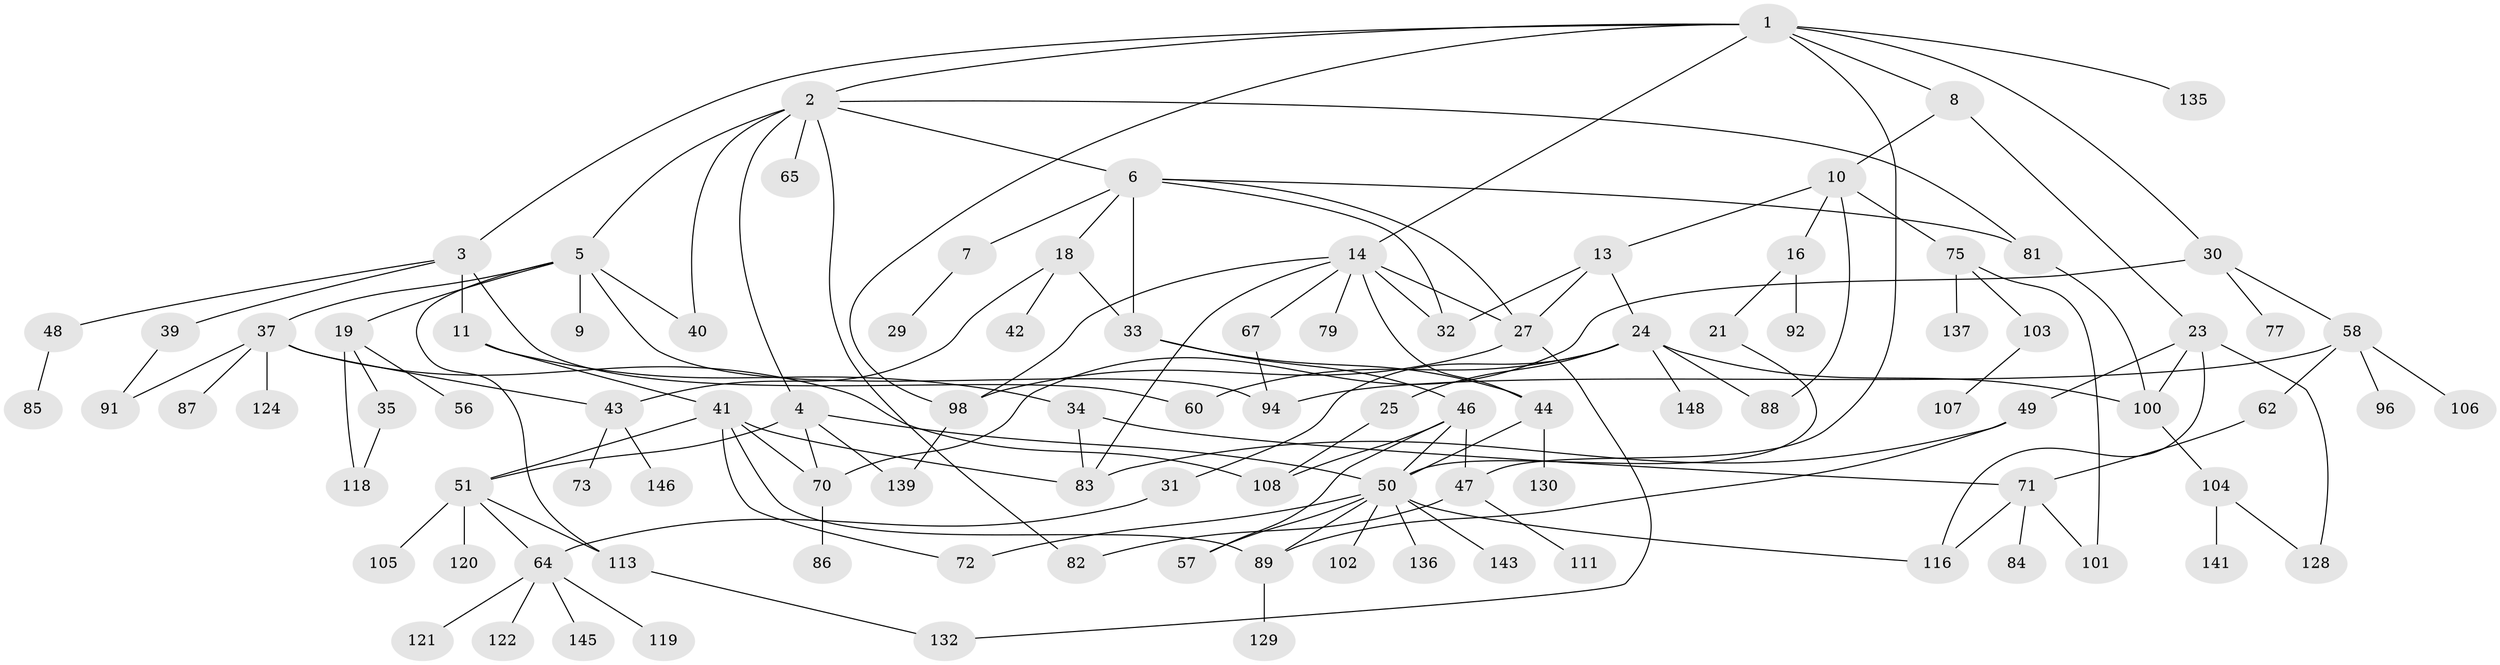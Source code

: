 // original degree distribution, {9: 0.013513513513513514, 7: 0.013513513513513514, 6: 0.033783783783783786, 3: 0.22297297297297297, 2: 0.22297297297297297, 4: 0.14864864864864866, 1: 0.3108108108108108, 5: 0.033783783783783786}
// Generated by graph-tools (version 1.1) at 2025/10/02/27/25 16:10:54]
// undirected, 101 vertices, 145 edges
graph export_dot {
graph [start="1"]
  node [color=gray90,style=filled];
  1 [super="+12"];
  2 [super="+38"];
  3 [super="+76"];
  4 [super="+22"];
  5 [super="+126"];
  6 [super="+17"];
  7;
  8 [super="+52"];
  9;
  10 [super="+147"];
  11 [super="+15"];
  13 [super="+20"];
  14 [super="+36"];
  16;
  18 [super="+28"];
  19 [super="+26"];
  21 [super="+68"];
  23 [super="+61"];
  24 [super="+140"];
  25 [super="+134"];
  27 [super="+78"];
  29;
  30 [super="+55"];
  31;
  32;
  33 [super="+69"];
  34 [super="+45"];
  35 [super="+59"];
  37 [super="+54"];
  39;
  40;
  41 [super="+138"];
  42 [super="+117"];
  43 [super="+144"];
  44 [super="+53"];
  46 [super="+97"];
  47 [super="+80"];
  48 [super="+66"];
  49;
  50 [super="+90"];
  51 [super="+63"];
  56;
  57;
  58;
  60;
  62 [super="+74"];
  64;
  65;
  67;
  70 [super="+95"];
  71 [super="+123"];
  72 [super="+133"];
  73;
  75 [super="+115"];
  77;
  79;
  81 [super="+112"];
  82;
  83 [super="+110"];
  84 [super="+127"];
  85;
  86;
  87;
  88;
  89 [super="+93"];
  91 [super="+99"];
  92;
  94;
  96;
  98 [super="+131"];
  100;
  101;
  102;
  103;
  104;
  105;
  106;
  107 [super="+142"];
  108 [super="+109"];
  111;
  113 [super="+114"];
  116 [super="+125"];
  118;
  119;
  120;
  121;
  122;
  124;
  128;
  129;
  130;
  132;
  135;
  136;
  137;
  139;
  141;
  143;
  145;
  146;
  148;
  1 -- 2;
  1 -- 3;
  1 -- 8;
  1 -- 14;
  1 -- 30;
  1 -- 47;
  1 -- 98;
  1 -- 135;
  2 -- 4;
  2 -- 5;
  2 -- 6;
  2 -- 65;
  2 -- 82;
  2 -- 40;
  2 -- 81;
  3 -- 11;
  3 -- 39;
  3 -- 48;
  3 -- 60;
  4 -- 139;
  4 -- 50;
  4 -- 51;
  4 -- 70;
  5 -- 9;
  5 -- 19;
  5 -- 37;
  5 -- 113;
  5 -- 40;
  5 -- 94;
  6 -- 7;
  6 -- 81;
  6 -- 27;
  6 -- 32;
  6 -- 18;
  6 -- 33;
  7 -- 29;
  8 -- 10;
  8 -- 23;
  10 -- 13;
  10 -- 16;
  10 -- 75;
  10 -- 88;
  11 -- 34;
  11 -- 41;
  13 -- 24;
  13 -- 27;
  13 -- 32;
  14 -- 67;
  14 -- 32;
  14 -- 27;
  14 -- 44;
  14 -- 79;
  14 -- 98;
  14 -- 83;
  16 -- 21;
  16 -- 92;
  18 -- 33;
  18 -- 43;
  18 -- 42;
  19 -- 35;
  19 -- 56;
  19 -- 118;
  21 -- 50;
  23 -- 49;
  23 -- 100;
  23 -- 128;
  23 -- 116;
  24 -- 25;
  24 -- 31;
  24 -- 88;
  24 -- 148;
  24 -- 100 [weight=2];
  24 -- 60;
  25 -- 108;
  27 -- 132;
  27 -- 98;
  30 -- 58;
  30 -- 77;
  30 -- 70;
  31 -- 64;
  33 -- 46;
  33 -- 44;
  34 -- 83;
  34 -- 71;
  35 -- 118;
  37 -- 124;
  37 -- 43;
  37 -- 108;
  37 -- 87;
  37 -- 91;
  39 -- 91;
  41 -- 72;
  41 -- 89;
  41 -- 70;
  41 -- 51;
  41 -- 83;
  43 -- 73;
  43 -- 146;
  44 -- 50;
  44 -- 130;
  46 -- 50;
  46 -- 108;
  46 -- 57;
  46 -- 47;
  47 -- 82;
  47 -- 111;
  48 -- 85;
  49 -- 89;
  49 -- 83;
  50 -- 57;
  50 -- 102;
  50 -- 136;
  50 -- 143;
  50 -- 89;
  50 -- 116;
  50 -- 72;
  51 -- 105;
  51 -- 113;
  51 -- 120;
  51 -- 64;
  58 -- 62;
  58 -- 96;
  58 -- 106;
  58 -- 94;
  62 -- 71;
  64 -- 119;
  64 -- 121;
  64 -- 122;
  64 -- 145;
  67 -- 94;
  70 -- 86;
  71 -- 84;
  71 -- 101;
  71 -- 116;
  75 -- 101;
  75 -- 103;
  75 -- 137;
  81 -- 100;
  89 -- 129;
  98 -- 139;
  100 -- 104;
  103 -- 107;
  104 -- 141;
  104 -- 128;
  113 -- 132;
}
